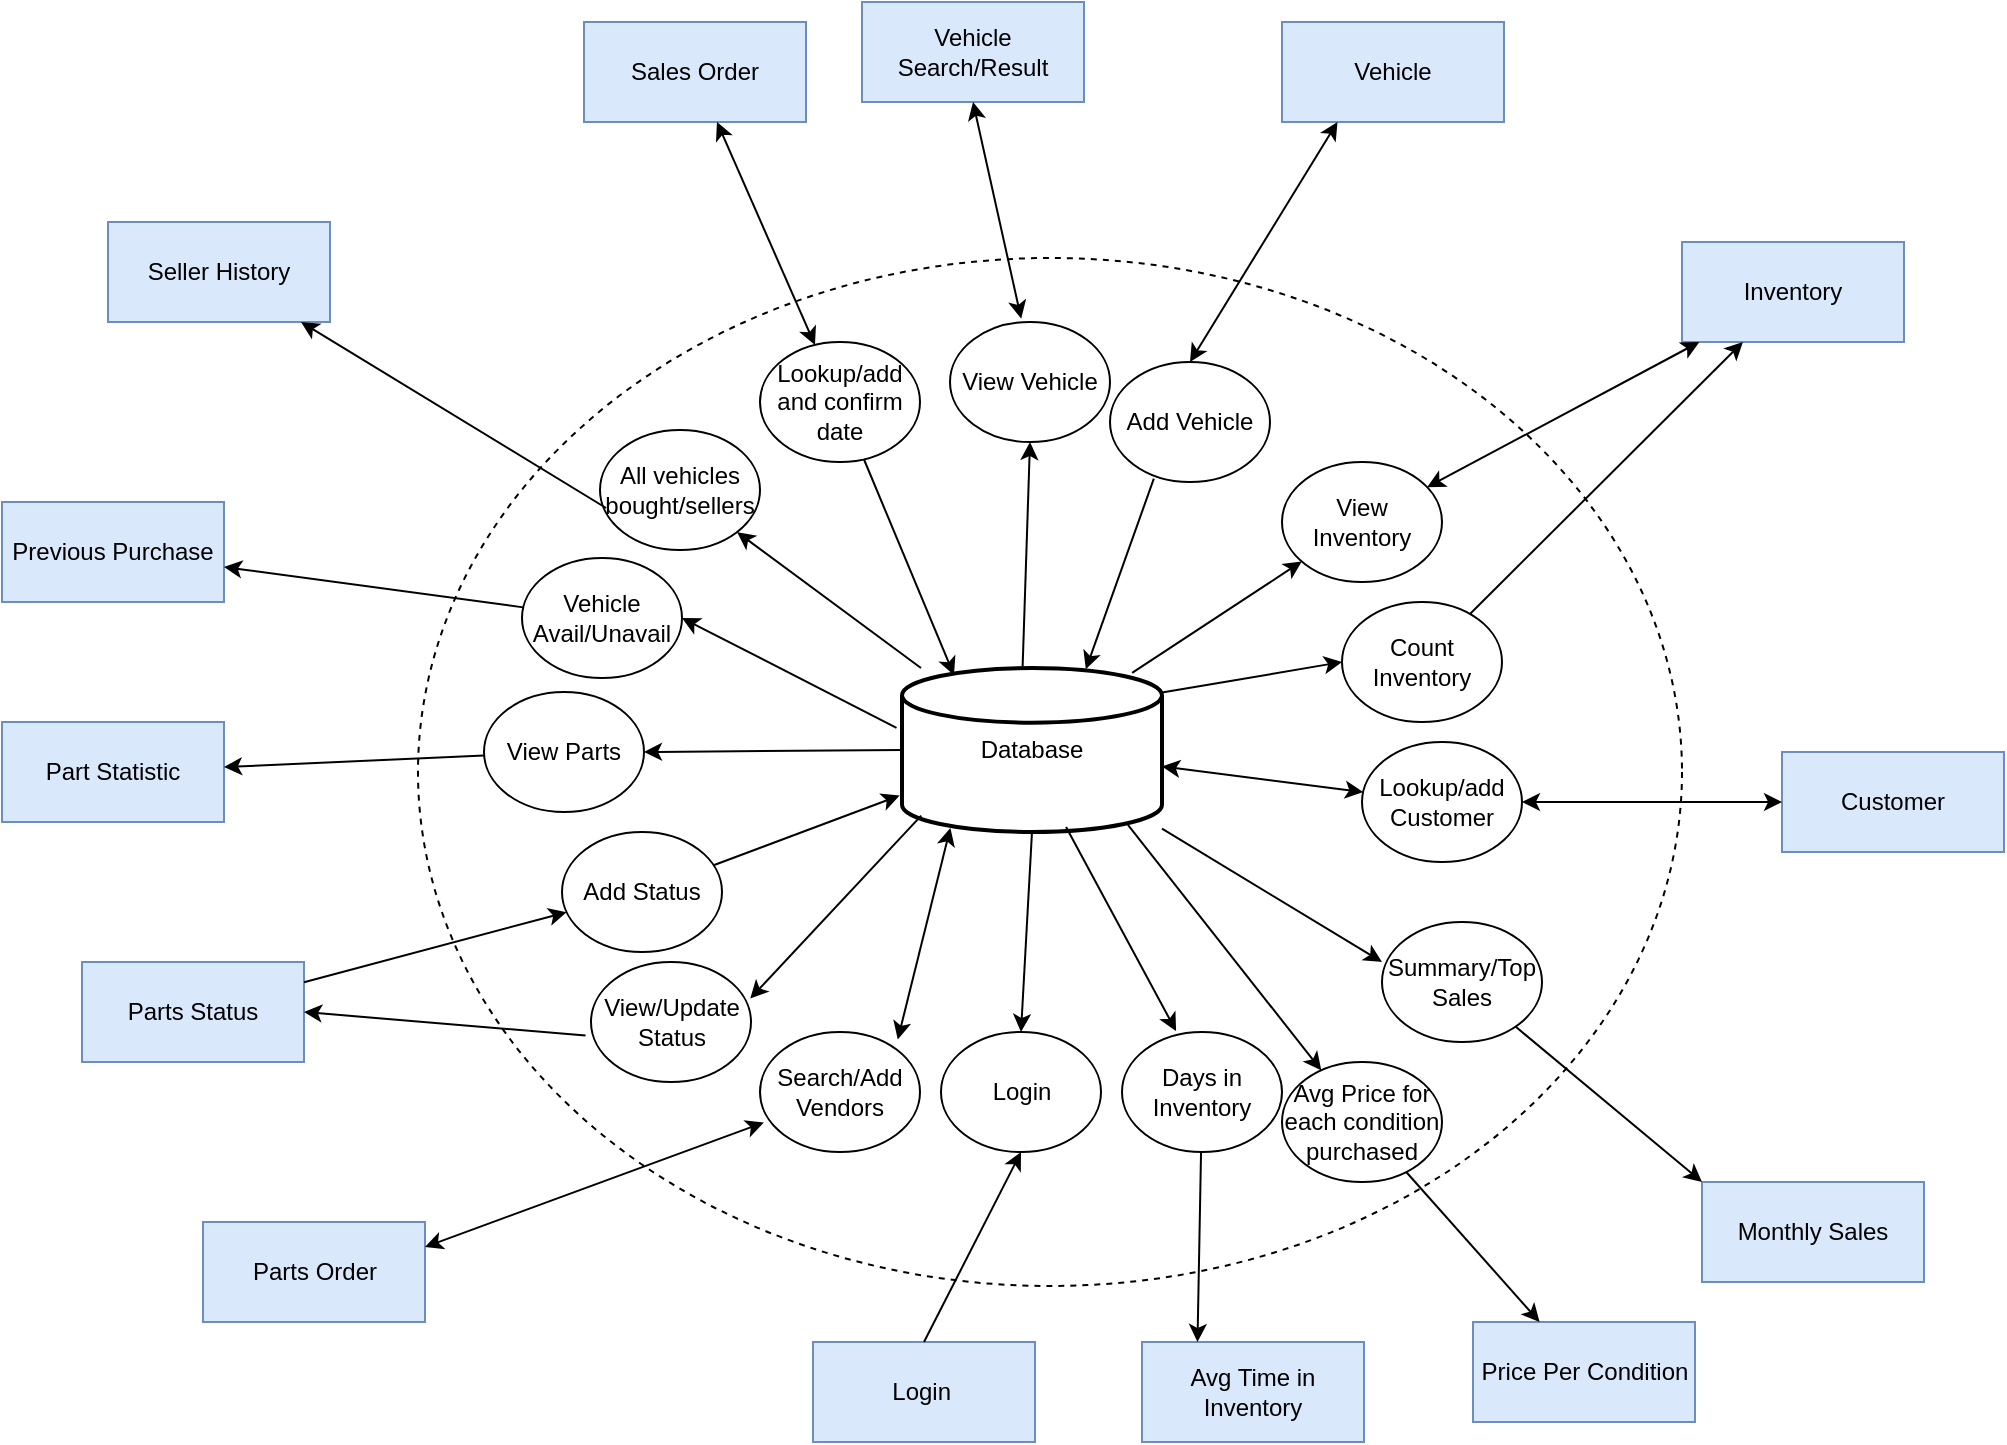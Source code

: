 <mxfile version="21.8.2" type="github">
  <diagram id="C5RBs43oDa-KdzZeNtuy" name="Page-1">
    <mxGraphModel dx="1215" dy="727" grid="0" gridSize="10" guides="1" tooltips="1" connect="1" arrows="1" fold="1" page="1" pageScale="1" pageWidth="1169" pageHeight="827" math="0" shadow="0">
      <root>
        <mxCell id="WIyWlLk6GJQsqaUBKTNV-0" />
        <mxCell id="WIyWlLk6GJQsqaUBKTNV-1" parent="WIyWlLk6GJQsqaUBKTNV-0" />
        <mxCell id="uV2LBQL4sui9GxUohKkc-7" value="Database" style="strokeWidth=2;html=1;shape=mxgraph.flowchart.database;whiteSpace=wrap;" parent="WIyWlLk6GJQsqaUBKTNV-1" vertex="1">
          <mxGeometry x="520" y="373" width="130" height="82" as="geometry" />
        </mxCell>
        <mxCell id="uV2LBQL4sui9GxUohKkc-14" value="Login&amp;nbsp;" style="rounded=0;whiteSpace=wrap;html=1;fillColor=#dae8fc;strokeColor=#6c8ebf;" parent="WIyWlLk6GJQsqaUBKTNV-1" vertex="1">
          <mxGeometry x="475.5" y="710" width="111" height="50" as="geometry" />
        </mxCell>
        <mxCell id="uV2LBQL4sui9GxUohKkc-15" value="" style="endArrow=classic;html=1;rounded=0;exitX=0.5;exitY=0;exitDx=0;exitDy=0;entryX=0.5;entryY=1;entryDx=0;entryDy=0;fontSize=12;fillColor=default;" parent="WIyWlLk6GJQsqaUBKTNV-1" source="uV2LBQL4sui9GxUohKkc-14" target="uV2LBQL4sui9GxUohKkc-31" edge="1">
          <mxGeometry width="50" height="50" relative="1" as="geometry">
            <mxPoint x="590" y="650" as="sourcePoint" />
            <mxPoint x="574" y="600" as="targetPoint" />
          </mxGeometry>
        </mxCell>
        <mxCell id="uV2LBQL4sui9GxUohKkc-16" value="" style="endArrow=classic;html=1;rounded=0;exitX=0.5;exitY=1;exitDx=0;exitDy=0;exitPerimeter=0;fontSize=12;fillColor=default;entryX=0.5;entryY=0;entryDx=0;entryDy=0;" parent="WIyWlLk6GJQsqaUBKTNV-1" source="uV2LBQL4sui9GxUohKkc-7" target="uV2LBQL4sui9GxUohKkc-31" edge="1">
          <mxGeometry width="50" height="50" relative="1" as="geometry">
            <mxPoint x="590" y="460" as="sourcePoint" />
            <mxPoint x="574" y="550" as="targetPoint" />
          </mxGeometry>
        </mxCell>
        <mxCell id="uV2LBQL4sui9GxUohKkc-27" value="View/Update Status" style="ellipse;whiteSpace=wrap;html=1;" parent="WIyWlLk6GJQsqaUBKTNV-1" vertex="1">
          <mxGeometry x="364.5" y="520" width="80" height="60" as="geometry" />
        </mxCell>
        <mxCell id="uV2LBQL4sui9GxUohKkc-31" value="Login&lt;br&gt;" style="ellipse;whiteSpace=wrap;html=1;" parent="WIyWlLk6GJQsqaUBKTNV-1" vertex="1">
          <mxGeometry x="539.5" y="555" width="80" height="60" as="geometry" />
        </mxCell>
        <mxCell id="uV2LBQL4sui9GxUohKkc-33" value="Add Status" style="ellipse;whiteSpace=wrap;html=1;" parent="WIyWlLk6GJQsqaUBKTNV-1" vertex="1">
          <mxGeometry x="350" y="455" width="80" height="60" as="geometry" />
        </mxCell>
        <mxCell id="uV2LBQL4sui9GxUohKkc-34" value="Lookup/add and confirm date" style="ellipse;whiteSpace=wrap;html=1;" parent="WIyWlLk6GJQsqaUBKTNV-1" vertex="1">
          <mxGeometry x="449" y="210" width="80" height="60" as="geometry" />
        </mxCell>
        <mxCell id="uV2LBQL4sui9GxUohKkc-35" value="Add Vehicle" style="ellipse;whiteSpace=wrap;html=1;" parent="WIyWlLk6GJQsqaUBKTNV-1" vertex="1">
          <mxGeometry x="624" y="220" width="80" height="60" as="geometry" />
        </mxCell>
        <mxCell id="uV2LBQL4sui9GxUohKkc-36" value="Vehicle Search/Result" style="rounded=0;whiteSpace=wrap;html=1;fillColor=#dae8fc;strokeColor=#6c8ebf;" parent="WIyWlLk6GJQsqaUBKTNV-1" vertex="1">
          <mxGeometry x="500" y="40" width="111" height="50" as="geometry" />
        </mxCell>
        <mxCell id="uV2LBQL4sui9GxUohKkc-37" value="Vehicle" style="rounded=0;whiteSpace=wrap;html=1;fillColor=#dae8fc;strokeColor=#6c8ebf;" parent="WIyWlLk6GJQsqaUBKTNV-1" vertex="1">
          <mxGeometry x="710" y="50" width="111" height="50" as="geometry" />
        </mxCell>
        <mxCell id="uV2LBQL4sui9GxUohKkc-38" value="Customer" style="rounded=0;whiteSpace=wrap;html=1;fillColor=#dae8fc;strokeColor=#6c8ebf;" parent="WIyWlLk6GJQsqaUBKTNV-1" vertex="1">
          <mxGeometry x="960" y="415" width="111" height="50" as="geometry" />
        </mxCell>
        <mxCell id="uV2LBQL4sui9GxUohKkc-41" value="Parts Status" style="rounded=0;whiteSpace=wrap;html=1;fillColor=#dae8fc;strokeColor=#6c8ebf;" parent="WIyWlLk6GJQsqaUBKTNV-1" vertex="1">
          <mxGeometry x="110" y="520" width="111" height="50" as="geometry" />
        </mxCell>
        <mxCell id="uV2LBQL4sui9GxUohKkc-42" value="Sales Order" style="rounded=0;whiteSpace=wrap;html=1;fillColor=#dae8fc;strokeColor=#6c8ebf;" parent="WIyWlLk6GJQsqaUBKTNV-1" vertex="1">
          <mxGeometry x="361" y="50" width="111" height="50" as="geometry" />
        </mxCell>
        <mxCell id="uV2LBQL4sui9GxUohKkc-45" value="" style="endArrow=classic;html=1;rounded=0;entryX=0.2;entryY=0.043;entryDx=0;entryDy=0;entryPerimeter=0;" parent="WIyWlLk6GJQsqaUBKTNV-1" source="uV2LBQL4sui9GxUohKkc-34" target="uV2LBQL4sui9GxUohKkc-7" edge="1">
          <mxGeometry width="50" height="50" relative="1" as="geometry">
            <mxPoint x="450" y="373" as="sourcePoint" />
            <mxPoint x="470" y="310" as="targetPoint" />
          </mxGeometry>
        </mxCell>
        <mxCell id="uV2LBQL4sui9GxUohKkc-46" value="Lookup/add Customer" style="ellipse;whiteSpace=wrap;html=1;" parent="WIyWlLk6GJQsqaUBKTNV-1" vertex="1">
          <mxGeometry x="750" y="410" width="80" height="60" as="geometry" />
        </mxCell>
        <mxCell id="uV2LBQL4sui9GxUohKkc-48" value="View Vehicle" style="ellipse;whiteSpace=wrap;html=1;" parent="WIyWlLk6GJQsqaUBKTNV-1" vertex="1">
          <mxGeometry x="544" y="200" width="80" height="60" as="geometry" />
        </mxCell>
        <mxCell id="uV2LBQL4sui9GxUohKkc-50" value="Part Statistic" style="rounded=0;whiteSpace=wrap;html=1;fillColor=#dae8fc;strokeColor=#6c8ebf;" parent="WIyWlLk6GJQsqaUBKTNV-1" vertex="1">
          <mxGeometry x="70" y="400" width="111" height="50" as="geometry" />
        </mxCell>
        <mxCell id="uV2LBQL4sui9GxUohKkc-51" value="View Parts" style="ellipse;whiteSpace=wrap;html=1;" parent="WIyWlLk6GJQsqaUBKTNV-1" vertex="1">
          <mxGeometry x="311" y="385" width="80" height="60" as="geometry" />
        </mxCell>
        <mxCell id="uV2LBQL4sui9GxUohKkc-52" value="Previous Purchase" style="rounded=0;whiteSpace=wrap;html=1;fillColor=#dae8fc;strokeColor=#6c8ebf;" parent="WIyWlLk6GJQsqaUBKTNV-1" vertex="1">
          <mxGeometry x="70" y="290" width="111" height="50" as="geometry" />
        </mxCell>
        <mxCell id="uV2LBQL4sui9GxUohKkc-53" value="Vehicle Avail/Unavail" style="ellipse;whiteSpace=wrap;html=1;" parent="WIyWlLk6GJQsqaUBKTNV-1" vertex="1">
          <mxGeometry x="330" y="318" width="80" height="60" as="geometry" />
        </mxCell>
        <mxCell id="uV2LBQL4sui9GxUohKkc-54" value="Inventory&lt;br&gt;" style="rounded=0;whiteSpace=wrap;html=1;fillColor=#dae8fc;strokeColor=#6c8ebf;" parent="WIyWlLk6GJQsqaUBKTNV-1" vertex="1">
          <mxGeometry x="910" y="160" width="111" height="50" as="geometry" />
        </mxCell>
        <mxCell id="uV2LBQL4sui9GxUohKkc-55" value="View Inventory" style="ellipse;whiteSpace=wrap;html=1;" parent="WIyWlLk6GJQsqaUBKTNV-1" vertex="1">
          <mxGeometry x="710" y="270" width="80" height="60" as="geometry" />
        </mxCell>
        <mxCell id="uV2LBQL4sui9GxUohKkc-56" value="Count Inventory" style="ellipse;whiteSpace=wrap;html=1;" parent="WIyWlLk6GJQsqaUBKTNV-1" vertex="1">
          <mxGeometry x="740" y="340" width="80" height="60" as="geometry" />
        </mxCell>
        <mxCell id="uV2LBQL4sui9GxUohKkc-57" value="Parts Order" style="rounded=0;whiteSpace=wrap;html=1;fillColor=#dae8fc;strokeColor=#6c8ebf;" parent="WIyWlLk6GJQsqaUBKTNV-1" vertex="1">
          <mxGeometry x="170.5" y="650" width="111" height="50" as="geometry" />
        </mxCell>
        <mxCell id="uV2LBQL4sui9GxUohKkc-58" value="Search/Add Vendors" style="ellipse;whiteSpace=wrap;html=1;" parent="WIyWlLk6GJQsqaUBKTNV-1" vertex="1">
          <mxGeometry x="449" y="555" width="80" height="60" as="geometry" />
        </mxCell>
        <mxCell id="uV2LBQL4sui9GxUohKkc-59" value="" style="endArrow=classic;html=1;rounded=0;entryX=0.5;entryY=1;entryDx=0;entryDy=0;exitX=0.464;exitY=-0.01;exitDx=0;exitDy=0;exitPerimeter=0;" parent="WIyWlLk6GJQsqaUBKTNV-1" source="uV2LBQL4sui9GxUohKkc-7" target="uV2LBQL4sui9GxUohKkc-48" edge="1">
          <mxGeometry width="50" height="50" relative="1" as="geometry">
            <mxPoint x="580" y="350" as="sourcePoint" />
            <mxPoint x="610" y="290" as="targetPoint" />
          </mxGeometry>
        </mxCell>
        <mxCell id="uV2LBQL4sui9GxUohKkc-60" value="" style="endArrow=classic;startArrow=classic;html=1;rounded=0;entryX=0.5;entryY=1;entryDx=0;entryDy=0;exitX=0.445;exitY=-0.028;exitDx=0;exitDy=0;exitPerimeter=0;" parent="WIyWlLk6GJQsqaUBKTNV-1" source="uV2LBQL4sui9GxUohKkc-48" target="uV2LBQL4sui9GxUohKkc-36" edge="1">
          <mxGeometry width="50" height="50" relative="1" as="geometry">
            <mxPoint x="559" y="190" as="sourcePoint" />
            <mxPoint x="570" y="120" as="targetPoint" />
          </mxGeometry>
        </mxCell>
        <mxCell id="uV2LBQL4sui9GxUohKkc-61" value="" style="endArrow=classic;startArrow=classic;html=1;rounded=0;exitX=0.5;exitY=0;exitDx=0;exitDy=0;entryX=0.25;entryY=1;entryDx=0;entryDy=0;" parent="WIyWlLk6GJQsqaUBKTNV-1" source="uV2LBQL4sui9GxUohKkc-35" target="uV2LBQL4sui9GxUohKkc-37" edge="1">
          <mxGeometry width="50" height="50" relative="1" as="geometry">
            <mxPoint x="670" y="220" as="sourcePoint" />
            <mxPoint x="720" y="170" as="targetPoint" />
          </mxGeometry>
        </mxCell>
        <mxCell id="uV2LBQL4sui9GxUohKkc-62" value="" style="endArrow=classic;startArrow=classic;html=1;rounded=0;" parent="WIyWlLk6GJQsqaUBKTNV-1" source="uV2LBQL4sui9GxUohKkc-55" target="uV2LBQL4sui9GxUohKkc-54" edge="1">
          <mxGeometry width="50" height="50" relative="1" as="geometry">
            <mxPoint x="781" y="310" as="sourcePoint" />
            <mxPoint x="831" y="260" as="targetPoint" />
          </mxGeometry>
        </mxCell>
        <mxCell id="uV2LBQL4sui9GxUohKkc-63" value="" style="endArrow=classic;html=1;rounded=0;exitX=0.885;exitY=0.03;exitDx=0;exitDy=0;exitPerimeter=0;" parent="WIyWlLk6GJQsqaUBKTNV-1" source="uV2LBQL4sui9GxUohKkc-7" target="uV2LBQL4sui9GxUohKkc-55" edge="1">
          <mxGeometry width="50" height="50" relative="1" as="geometry">
            <mxPoint x="670" y="378" as="sourcePoint" />
            <mxPoint x="720" y="328" as="targetPoint" />
          </mxGeometry>
        </mxCell>
        <mxCell id="uV2LBQL4sui9GxUohKkc-64" value="" style="endArrow=classic;html=1;rounded=0;entryX=0.707;entryY=0.008;entryDx=0;entryDy=0;entryPerimeter=0;exitX=0.274;exitY=0.972;exitDx=0;exitDy=0;exitPerimeter=0;" parent="WIyWlLk6GJQsqaUBKTNV-1" source="uV2LBQL4sui9GxUohKkc-35" target="uV2LBQL4sui9GxUohKkc-7" edge="1">
          <mxGeometry width="50" height="50" relative="1" as="geometry">
            <mxPoint x="590" y="280" as="sourcePoint" />
            <mxPoint x="650" y="300" as="targetPoint" />
          </mxGeometry>
        </mxCell>
        <mxCell id="uV2LBQL4sui9GxUohKkc-65" value="" style="endArrow=classic;html=1;rounded=0;entryX=0;entryY=0.5;entryDx=0;entryDy=0;exitX=1;exitY=0.15;exitDx=0;exitDy=0;exitPerimeter=0;" parent="WIyWlLk6GJQsqaUBKTNV-1" source="uV2LBQL4sui9GxUohKkc-7" target="uV2LBQL4sui9GxUohKkc-56" edge="1">
          <mxGeometry width="50" height="50" relative="1" as="geometry">
            <mxPoint x="680" y="439" as="sourcePoint" />
            <mxPoint x="730" y="389" as="targetPoint" />
          </mxGeometry>
        </mxCell>
        <mxCell id="uV2LBQL4sui9GxUohKkc-66" value="" style="endArrow=classic;html=1;rounded=0;" parent="WIyWlLk6GJQsqaUBKTNV-1" source="uV2LBQL4sui9GxUohKkc-56" target="uV2LBQL4sui9GxUohKkc-54" edge="1">
          <mxGeometry width="50" height="50" relative="1" as="geometry">
            <mxPoint x="810" y="360" as="sourcePoint" />
            <mxPoint x="860" y="290" as="targetPoint" />
          </mxGeometry>
        </mxCell>
        <mxCell id="uV2LBQL4sui9GxUohKkc-67" value="" style="endArrow=classic;startArrow=classic;html=1;rounded=0;" parent="WIyWlLk6GJQsqaUBKTNV-1" source="uV2LBQL4sui9GxUohKkc-7" target="uV2LBQL4sui9GxUohKkc-46" edge="1">
          <mxGeometry width="50" height="50" relative="1" as="geometry">
            <mxPoint x="690" y="510" as="sourcePoint" />
            <mxPoint x="740" y="460" as="targetPoint" />
          </mxGeometry>
        </mxCell>
        <mxCell id="uV2LBQL4sui9GxUohKkc-68" value="" style="endArrow=classic;startArrow=classic;html=1;rounded=0;" parent="WIyWlLk6GJQsqaUBKTNV-1" source="uV2LBQL4sui9GxUohKkc-46" target="uV2LBQL4sui9GxUohKkc-38" edge="1">
          <mxGeometry width="50" height="50" relative="1" as="geometry">
            <mxPoint x="800" y="540" as="sourcePoint" />
            <mxPoint x="850" y="490" as="targetPoint" />
          </mxGeometry>
        </mxCell>
        <mxCell id="uV2LBQL4sui9GxUohKkc-70" value="" style="endArrow=classic;html=1;rounded=0;entryX=0.995;entryY=0.305;entryDx=0;entryDy=0;entryPerimeter=0;exitX=0.074;exitY=0.9;exitDx=0;exitDy=0;exitPerimeter=0;" parent="WIyWlLk6GJQsqaUBKTNV-1" source="uV2LBQL4sui9GxUohKkc-7" target="uV2LBQL4sui9GxUohKkc-27" edge="1">
          <mxGeometry width="50" height="50" relative="1" as="geometry">
            <mxPoint x="490" y="590" as="sourcePoint" />
            <mxPoint x="540" y="540" as="targetPoint" />
          </mxGeometry>
        </mxCell>
        <mxCell id="uV2LBQL4sui9GxUohKkc-71" value="" style="endArrow=classic;html=1;rounded=0;entryX=1;entryY=0.5;entryDx=0;entryDy=0;exitX=-0.034;exitY=0.613;exitDx=0;exitDy=0;exitPerimeter=0;" parent="WIyWlLk6GJQsqaUBKTNV-1" source="uV2LBQL4sui9GxUohKkc-27" target="uV2LBQL4sui9GxUohKkc-41" edge="1">
          <mxGeometry width="50" height="50" relative="1" as="geometry">
            <mxPoint x="530" y="460" as="sourcePoint" />
            <mxPoint x="540" y="540" as="targetPoint" />
          </mxGeometry>
        </mxCell>
        <mxCell id="uV2LBQL4sui9GxUohKkc-72" value="" style="endArrow=classic;html=1;rounded=0;entryX=-0.009;entryY=0.778;entryDx=0;entryDy=0;entryPerimeter=0;" parent="WIyWlLk6GJQsqaUBKTNV-1" source="uV2LBQL4sui9GxUohKkc-33" target="uV2LBQL4sui9GxUohKkc-7" edge="1">
          <mxGeometry width="50" height="50" relative="1" as="geometry">
            <mxPoint x="391" y="470" as="sourcePoint" />
            <mxPoint x="441" y="420" as="targetPoint" />
          </mxGeometry>
        </mxCell>
        <mxCell id="uV2LBQL4sui9GxUohKkc-73" value="" style="endArrow=classic;html=1;rounded=0;" parent="WIyWlLk6GJQsqaUBKTNV-1" source="uV2LBQL4sui9GxUohKkc-41" target="uV2LBQL4sui9GxUohKkc-33" edge="1">
          <mxGeometry width="50" height="50" relative="1" as="geometry">
            <mxPoint x="186.38" y="508.01" as="sourcePoint" />
            <mxPoint x="339" y="488" as="targetPoint" />
          </mxGeometry>
        </mxCell>
        <mxCell id="uV2LBQL4sui9GxUohKkc-74" value="" style="endArrow=classic;startArrow=classic;html=1;rounded=0;exitX=1;exitY=0.25;exitDx=0;exitDy=0;entryX=0.024;entryY=0.754;entryDx=0;entryDy=0;entryPerimeter=0;" parent="WIyWlLk6GJQsqaUBKTNV-1" source="uV2LBQL4sui9GxUohKkc-57" target="uV2LBQL4sui9GxUohKkc-58" edge="1">
          <mxGeometry width="50" height="50" relative="1" as="geometry">
            <mxPoint x="490" y="590" as="sourcePoint" />
            <mxPoint x="540" y="540" as="targetPoint" />
          </mxGeometry>
        </mxCell>
        <mxCell id="uV2LBQL4sui9GxUohKkc-75" value="" style="endArrow=classic;startArrow=classic;html=1;rounded=0;entryX=0.186;entryY=0.975;entryDx=0;entryDy=0;entryPerimeter=0;exitX=0.861;exitY=0.062;exitDx=0;exitDy=0;exitPerimeter=0;" parent="WIyWlLk6GJQsqaUBKTNV-1" source="uV2LBQL4sui9GxUohKkc-58" target="uV2LBQL4sui9GxUohKkc-7" edge="1">
          <mxGeometry width="50" height="50" relative="1" as="geometry">
            <mxPoint x="490" y="590" as="sourcePoint" />
            <mxPoint x="550" y="460" as="targetPoint" />
          </mxGeometry>
        </mxCell>
        <mxCell id="uV2LBQL4sui9GxUohKkc-76" value="" style="endArrow=classic;html=1;rounded=0;" parent="WIyWlLk6GJQsqaUBKTNV-1" source="uV2LBQL4sui9GxUohKkc-51" target="uV2LBQL4sui9GxUohKkc-50" edge="1">
          <mxGeometry width="50" height="50" relative="1" as="geometry">
            <mxPoint x="490" y="440" as="sourcePoint" />
            <mxPoint x="540" y="390" as="targetPoint" />
          </mxGeometry>
        </mxCell>
        <mxCell id="uV2LBQL4sui9GxUohKkc-77" value="" style="endArrow=classic;html=1;rounded=0;entryX=1;entryY=0.5;entryDx=0;entryDy=0;exitX=0;exitY=0.5;exitDx=0;exitDy=0;exitPerimeter=0;" parent="WIyWlLk6GJQsqaUBKTNV-1" source="uV2LBQL4sui9GxUohKkc-7" target="uV2LBQL4sui9GxUohKkc-51" edge="1">
          <mxGeometry width="50" height="50" relative="1" as="geometry">
            <mxPoint x="490" y="440" as="sourcePoint" />
            <mxPoint x="540" y="390" as="targetPoint" />
          </mxGeometry>
        </mxCell>
        <mxCell id="uV2LBQL4sui9GxUohKkc-78" value="" style="endArrow=classic;html=1;rounded=0;entryX=1;entryY=0.5;entryDx=0;entryDy=0;exitX=-0.021;exitY=0.365;exitDx=0;exitDy=0;exitPerimeter=0;" parent="WIyWlLk6GJQsqaUBKTNV-1" source="uV2LBQL4sui9GxUohKkc-7" target="uV2LBQL4sui9GxUohKkc-53" edge="1">
          <mxGeometry width="50" height="50" relative="1" as="geometry">
            <mxPoint x="490" y="440" as="sourcePoint" />
            <mxPoint x="540" y="390" as="targetPoint" />
          </mxGeometry>
        </mxCell>
        <mxCell id="uV2LBQL4sui9GxUohKkc-79" value="" style="endArrow=classic;html=1;rounded=0;" parent="WIyWlLk6GJQsqaUBKTNV-1" source="uV2LBQL4sui9GxUohKkc-53" target="uV2LBQL4sui9GxUohKkc-52" edge="1">
          <mxGeometry width="50" height="50" relative="1" as="geometry">
            <mxPoint x="261" y="350" as="sourcePoint" />
            <mxPoint x="311" y="300" as="targetPoint" />
          </mxGeometry>
        </mxCell>
        <mxCell id="uV2LBQL4sui9GxUohKkc-80" value="Avg Time in Inventory" style="rounded=0;whiteSpace=wrap;html=1;fillColor=#dae8fc;strokeColor=#6c8ebf;" parent="WIyWlLk6GJQsqaUBKTNV-1" vertex="1">
          <mxGeometry x="640" y="710" width="111" height="50" as="geometry" />
        </mxCell>
        <mxCell id="uV2LBQL4sui9GxUohKkc-81" value="Days in Inventory" style="ellipse;whiteSpace=wrap;html=1;" parent="WIyWlLk6GJQsqaUBKTNV-1" vertex="1">
          <mxGeometry x="630" y="555" width="80" height="60" as="geometry" />
        </mxCell>
        <mxCell id="uV2LBQL4sui9GxUohKkc-82" value="" style="endArrow=classic;html=1;rounded=0;entryX=0.338;entryY=-0.008;entryDx=0;entryDy=0;entryPerimeter=0;exitX=0.631;exitY=0.97;exitDx=0;exitDy=0;exitPerimeter=0;" parent="WIyWlLk6GJQsqaUBKTNV-1" source="uV2LBQL4sui9GxUohKkc-7" target="uV2LBQL4sui9GxUohKkc-81" edge="1">
          <mxGeometry width="50" height="50" relative="1" as="geometry">
            <mxPoint x="610" y="510" as="sourcePoint" />
            <mxPoint x="640" y="380" as="targetPoint" />
          </mxGeometry>
        </mxCell>
        <mxCell id="uV2LBQL4sui9GxUohKkc-83" value="" style="endArrow=classic;html=1;rounded=0;entryX=0.25;entryY=0;entryDx=0;entryDy=0;" parent="WIyWlLk6GJQsqaUBKTNV-1" source="uV2LBQL4sui9GxUohKkc-81" target="uV2LBQL4sui9GxUohKkc-80" edge="1">
          <mxGeometry width="50" height="50" relative="1" as="geometry">
            <mxPoint x="680" y="620" as="sourcePoint" />
            <mxPoint x="640" y="380" as="targetPoint" />
          </mxGeometry>
        </mxCell>
        <mxCell id="uV2LBQL4sui9GxUohKkc-85" value="Price Per Condition" style="rounded=0;whiteSpace=wrap;html=1;fillColor=#dae8fc;strokeColor=#6c8ebf;" parent="WIyWlLk6GJQsqaUBKTNV-1" vertex="1">
          <mxGeometry x="805.5" y="700" width="111" height="50" as="geometry" />
        </mxCell>
        <mxCell id="uV2LBQL4sui9GxUohKkc-86" value="Avg Price for each condition purchased" style="ellipse;whiteSpace=wrap;html=1;" parent="WIyWlLk6GJQsqaUBKTNV-1" vertex="1">
          <mxGeometry x="710" y="570" width="80" height="60" as="geometry" />
        </mxCell>
        <mxCell id="uV2LBQL4sui9GxUohKkc-87" value="" style="endArrow=classic;html=1;rounded=0;" parent="WIyWlLk6GJQsqaUBKTNV-1" source="uV2LBQL4sui9GxUohKkc-86" target="uV2LBQL4sui9GxUohKkc-85" edge="1">
          <mxGeometry width="50" height="50" relative="1" as="geometry">
            <mxPoint x="590" y="430" as="sourcePoint" />
            <mxPoint x="640" y="380" as="targetPoint" />
          </mxGeometry>
        </mxCell>
        <mxCell id="uV2LBQL4sui9GxUohKkc-88" value="" style="endArrow=classic;html=1;rounded=0;exitX=0.869;exitY=0.957;exitDx=0;exitDy=0;exitPerimeter=0;" parent="WIyWlLk6GJQsqaUBKTNV-1" source="uV2LBQL4sui9GxUohKkc-7" target="uV2LBQL4sui9GxUohKkc-86" edge="1">
          <mxGeometry width="50" height="50" relative="1" as="geometry">
            <mxPoint x="590" y="430" as="sourcePoint" />
            <mxPoint x="640" y="380" as="targetPoint" />
          </mxGeometry>
        </mxCell>
        <mxCell id="uV2LBQL4sui9GxUohKkc-89" value="Summary/Top Sales" style="ellipse;whiteSpace=wrap;html=1;" parent="WIyWlLk6GJQsqaUBKTNV-1" vertex="1">
          <mxGeometry x="760" y="500" width="80" height="60" as="geometry" />
        </mxCell>
        <mxCell id="uV2LBQL4sui9GxUohKkc-90" value="Monthly Sales" style="rounded=0;whiteSpace=wrap;html=1;fillColor=#dae8fc;strokeColor=#6c8ebf;" parent="WIyWlLk6GJQsqaUBKTNV-1" vertex="1">
          <mxGeometry x="920" y="630" width="111" height="50" as="geometry" />
        </mxCell>
        <mxCell id="uV2LBQL4sui9GxUohKkc-91" value="" style="endArrow=classic;html=1;rounded=0;entryX=0;entryY=0;entryDx=0;entryDy=0;" parent="WIyWlLk6GJQsqaUBKTNV-1" source="uV2LBQL4sui9GxUohKkc-89" target="uV2LBQL4sui9GxUohKkc-90" edge="1">
          <mxGeometry width="50" height="50" relative="1" as="geometry">
            <mxPoint x="590" y="430" as="sourcePoint" />
            <mxPoint x="640" y="380" as="targetPoint" />
          </mxGeometry>
        </mxCell>
        <mxCell id="uV2LBQL4sui9GxUohKkc-92" value="" style="endArrow=classic;html=1;rounded=0;entryX=0;entryY=0.333;entryDx=0;entryDy=0;entryPerimeter=0;" parent="WIyWlLk6GJQsqaUBKTNV-1" source="uV2LBQL4sui9GxUohKkc-7" target="uV2LBQL4sui9GxUohKkc-89" edge="1">
          <mxGeometry width="50" height="50" relative="1" as="geometry">
            <mxPoint x="590" y="430" as="sourcePoint" />
            <mxPoint x="640" y="380" as="targetPoint" />
          </mxGeometry>
        </mxCell>
        <mxCell id="uV2LBQL4sui9GxUohKkc-93" value="" style="endArrow=classic;startArrow=classic;html=1;rounded=0;" parent="WIyWlLk6GJQsqaUBKTNV-1" source="uV2LBQL4sui9GxUohKkc-42" target="uV2LBQL4sui9GxUohKkc-34" edge="1">
          <mxGeometry width="50" height="50" relative="1" as="geometry">
            <mxPoint x="394.5" y="190" as="sourcePoint" />
            <mxPoint x="444.5" y="140" as="targetPoint" />
          </mxGeometry>
        </mxCell>
        <mxCell id="uV2LBQL4sui9GxUohKkc-98" value="" style="ellipse;whiteSpace=wrap;html=1;fillColor=none;dashed=1;" parent="WIyWlLk6GJQsqaUBKTNV-1" vertex="1">
          <mxGeometry x="278" y="168" width="632" height="514" as="geometry" />
        </mxCell>
        <mxCell id="uV2LBQL4sui9GxUohKkc-99" value="Seller History" style="rounded=0;whiteSpace=wrap;html=1;fillColor=#dae8fc;strokeColor=#6c8ebf;" parent="WIyWlLk6GJQsqaUBKTNV-1" vertex="1">
          <mxGeometry x="123" y="150" width="111" height="50" as="geometry" />
        </mxCell>
        <mxCell id="uV2LBQL4sui9GxUohKkc-100" value="All vehicles bought/sellers" style="ellipse;whiteSpace=wrap;html=1;" parent="WIyWlLk6GJQsqaUBKTNV-1" vertex="1">
          <mxGeometry x="369" y="254" width="80" height="60" as="geometry" />
        </mxCell>
        <mxCell id="uV2LBQL4sui9GxUohKkc-101" value="" style="endArrow=classic;html=1;rounded=0;" parent="WIyWlLk6GJQsqaUBKTNV-1" source="uV2LBQL4sui9GxUohKkc-7" target="uV2LBQL4sui9GxUohKkc-100" edge="1">
          <mxGeometry width="50" height="50" relative="1" as="geometry">
            <mxPoint x="654" y="480" as="sourcePoint" />
            <mxPoint x="704" y="430" as="targetPoint" />
          </mxGeometry>
        </mxCell>
        <mxCell id="HT3bwbJ6PQpksqsfqqJy-0" value="" style="endArrow=classic;html=1;rounded=0;exitX=0.038;exitY=0.65;exitDx=0;exitDy=0;exitPerimeter=0;" parent="WIyWlLk6GJQsqaUBKTNV-1" source="uV2LBQL4sui9GxUohKkc-100" target="uV2LBQL4sui9GxUohKkc-99" edge="1">
          <mxGeometry width="50" height="50" relative="1" as="geometry">
            <mxPoint x="496" y="400" as="sourcePoint" />
            <mxPoint x="268" y="185" as="targetPoint" />
          </mxGeometry>
        </mxCell>
      </root>
    </mxGraphModel>
  </diagram>
</mxfile>
